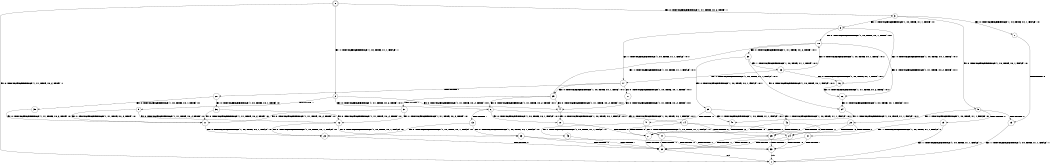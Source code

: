 digraph BCG {
size = "7, 10.5";
center = TRUE;
node [shape = circle];
0 [peripheries = 2];
0 -> 1 [label = "EX !0 !ATOMIC_EXCH_BRANCH (1, +1, TRUE, +0, 2, TRUE) !::"];
0 -> 2 [label = "EX !1 !ATOMIC_EXCH_BRANCH (1, +0, TRUE, +1, 1, FALSE) !::"];
0 -> 3 [label = "EX !0 !ATOMIC_EXCH_BRANCH (1, +1, TRUE, +0, 2, TRUE) !::"];
2 -> 4 [label = "EX !0 !ATOMIC_EXCH_BRANCH (1, +1, TRUE, +0, 2, TRUE) !:0:1:"];
2 -> 5 [label = "TERMINATE !1"];
2 -> 6 [label = "EX !0 !ATOMIC_EXCH_BRANCH (1, +1, TRUE, +0, 2, TRUE) !:0:1:"];
3 -> 7 [label = "EX !0 !ATOMIC_EXCH_BRANCH (1, +0, TRUE, +0, 1, FALSE) !:0:"];
3 -> 8 [label = "EX !1 !ATOMIC_EXCH_BRANCH (1, +0, TRUE, +1, 1, TRUE) !:0:"];
3 -> 9 [label = "EX !0 !ATOMIC_EXCH_BRANCH (1, +0, TRUE, +0, 1, FALSE) !:0:"];
4 -> 10 [label = "EX !0 !ATOMIC_EXCH_BRANCH (1, +0, TRUE, +0, 1, FALSE) !:0:1:"];
5 -> 11 [label = "EX !0 !ATOMIC_EXCH_BRANCH (1, +1, TRUE, +0, 2, TRUE) !:0:"];
5 -> 12 [label = "EX !0 !ATOMIC_EXCH_BRANCH (1, +1, TRUE, +0, 2, TRUE) !:0:"];
6 -> 10 [label = "EX !0 !ATOMIC_EXCH_BRANCH (1, +0, TRUE, +0, 1, FALSE) !:0:1:"];
6 -> 13 [label = "TERMINATE !1"];
6 -> 14 [label = "EX !0 !ATOMIC_EXCH_BRANCH (1, +0, TRUE, +0, 1, FALSE) !:0:1:"];
7 -> 15 [label = "TERMINATE !0"];
8 -> 16 [label = "EX !0 !ATOMIC_EXCH_BRANCH (1, +0, TRUE, +0, 1, TRUE) !:0:1:"];
8 -> 17 [label = "EX !1 !ATOMIC_EXCH_BRANCH (1, +0, TRUE, +1, 1, FALSE) !:0:1:"];
8 -> 18 [label = "EX !0 !ATOMIC_EXCH_BRANCH (1, +0, TRUE, +0, 1, TRUE) !:0:1:"];
9 -> 15 [label = "TERMINATE !0"];
9 -> 19 [label = "TERMINATE !0"];
9 -> 20 [label = "EX !1 !ATOMIC_EXCH_BRANCH (1, +0, TRUE, +1, 1, FALSE) !:0:"];
10 -> 21 [label = "TERMINATE !0"];
11 -> 22 [label = "EX !0 !ATOMIC_EXCH_BRANCH (1, +0, TRUE, +0, 1, FALSE) !:0:"];
12 -> 22 [label = "EX !0 !ATOMIC_EXCH_BRANCH (1, +0, TRUE, +0, 1, FALSE) !:0:"];
12 -> 23 [label = "EX !0 !ATOMIC_EXCH_BRANCH (1, +0, TRUE, +0, 1, FALSE) !:0:"];
13 -> 22 [label = "EX !0 !ATOMIC_EXCH_BRANCH (1, +0, TRUE, +0, 1, FALSE) !:0:"];
13 -> 23 [label = "EX !0 !ATOMIC_EXCH_BRANCH (1, +0, TRUE, +0, 1, FALSE) !:0:"];
14 -> 21 [label = "TERMINATE !0"];
14 -> 24 [label = "TERMINATE !1"];
14 -> 25 [label = "TERMINATE !0"];
15 -> 1 [label = "EX !1 !ATOMIC_EXCH_BRANCH (1, +0, TRUE, +1, 1, FALSE) !::"];
16 -> 26 [label = "EX !0 !ATOMIC_EXCH_BRANCH (1, +1, TRUE, +0, 2, TRUE) !:0:1:"];
17 -> 27 [label = "EX !0 !ATOMIC_EXCH_BRANCH (1, +0, TRUE, +0, 1, TRUE) !:0:1:"];
17 -> 28 [label = "TERMINATE !1"];
17 -> 29 [label = "EX !0 !ATOMIC_EXCH_BRANCH (1, +0, TRUE, +0, 1, TRUE) !:0:1:"];
18 -> 26 [label = "EX !0 !ATOMIC_EXCH_BRANCH (1, +1, TRUE, +0, 2, TRUE) !:0:1:"];
18 -> 29 [label = "EX !1 !ATOMIC_EXCH_BRANCH (1, +0, TRUE, +1, 1, FALSE) !:0:1:"];
18 -> 30 [label = "EX !0 !ATOMIC_EXCH_BRANCH (1, +1, TRUE, +0, 2, TRUE) !:0:1:"];
19 -> 1 [label = "EX !1 !ATOMIC_EXCH_BRANCH (1, +0, TRUE, +1, 1, FALSE) !::"];
19 -> 31 [label = "EX !1 !ATOMIC_EXCH_BRANCH (1, +0, TRUE, +1, 1, FALSE) !::"];
20 -> 21 [label = "TERMINATE !0"];
20 -> 24 [label = "TERMINATE !1"];
20 -> 25 [label = "TERMINATE !0"];
21 -> 32 [label = "TERMINATE !1"];
22 -> 32 [label = "TERMINATE !0"];
23 -> 32 [label = "TERMINATE !0"];
23 -> 33 [label = "TERMINATE !0"];
24 -> 32 [label = "TERMINATE !0"];
24 -> 33 [label = "TERMINATE !0"];
25 -> 32 [label = "TERMINATE !1"];
25 -> 33 [label = "TERMINATE !1"];
26 -> 34 [label = "EX !0 !ATOMIC_EXCH_BRANCH (1, +0, TRUE, +0, 1, FALSE) !:0:1:"];
27 -> 4 [label = "EX !0 !ATOMIC_EXCH_BRANCH (1, +1, TRUE, +0, 2, TRUE) !:0:1:"];
28 -> 35 [label = "EX !0 !ATOMIC_EXCH_BRANCH (1, +0, TRUE, +0, 1, TRUE) !:0:"];
28 -> 36 [label = "EX !0 !ATOMIC_EXCH_BRANCH (1, +0, TRUE, +0, 1, TRUE) !:0:"];
29 -> 4 [label = "EX !0 !ATOMIC_EXCH_BRANCH (1, +1, TRUE, +0, 2, TRUE) !:0:1:"];
29 -> 37 [label = "TERMINATE !1"];
29 -> 6 [label = "EX !0 !ATOMIC_EXCH_BRANCH (1, +1, TRUE, +0, 2, TRUE) !:0:1:"];
30 -> 34 [label = "EX !0 !ATOMIC_EXCH_BRANCH (1, +0, TRUE, +0, 1, FALSE) !:0:1:"];
30 -> 38 [label = "EX !1 !ATOMIC_EXCH_BRANCH (1, +0, TRUE, +1, 1, TRUE) !:0:1:"];
30 -> 39 [label = "EX !0 !ATOMIC_EXCH_BRANCH (1, +0, TRUE, +0, 1, FALSE) !:0:1:"];
31 -> 32 [label = "TERMINATE !1"];
31 -> 33 [label = "TERMINATE !1"];
32 -> 1 [label = "exit"];
33 -> 1 [label = "exit"];
34 -> 40 [label = "EX !1 !ATOMIC_EXCH_BRANCH (1, +0, TRUE, +1, 1, FALSE) !:0:1:"];
35 -> 11 [label = "EX !0 !ATOMIC_EXCH_BRANCH (1, +1, TRUE, +0, 2, TRUE) !:0:"];
36 -> 11 [label = "EX !0 !ATOMIC_EXCH_BRANCH (1, +1, TRUE, +0, 2, TRUE) !:0:"];
36 -> 12 [label = "EX !0 !ATOMIC_EXCH_BRANCH (1, +1, TRUE, +0, 2, TRUE) !:0:"];
37 -> 11 [label = "EX !0 !ATOMIC_EXCH_BRANCH (1, +1, TRUE, +0, 2, TRUE) !:0:"];
37 -> 12 [label = "EX !0 !ATOMIC_EXCH_BRANCH (1, +1, TRUE, +0, 2, TRUE) !:0:"];
38 -> 16 [label = "EX !0 !ATOMIC_EXCH_BRANCH (1, +0, TRUE, +0, 1, TRUE) !:0:1:"];
38 -> 17 [label = "EX !1 !ATOMIC_EXCH_BRANCH (1, +0, TRUE, +1, 1, FALSE) !:0:1:"];
38 -> 18 [label = "EX !0 !ATOMIC_EXCH_BRANCH (1, +0, TRUE, +0, 1, TRUE) !:0:1:"];
39 -> 40 [label = "EX !1 !ATOMIC_EXCH_BRANCH (1, +0, TRUE, +1, 1, FALSE) !:0:1:"];
39 -> 41 [label = "TERMINATE !0"];
39 -> 42 [label = "EX !1 !ATOMIC_EXCH_BRANCH (1, +0, TRUE, +1, 1, FALSE) !:0:1:"];
40 -> 21 [label = "TERMINATE !0"];
41 -> 43 [label = "EX !1 !ATOMIC_EXCH_BRANCH (1, +0, TRUE, +1, 1, FALSE) !:1:"];
41 -> 44 [label = "EX !1 !ATOMIC_EXCH_BRANCH (1, +0, TRUE, +1, 1, FALSE) !:1:"];
42 -> 21 [label = "TERMINATE !0"];
42 -> 24 [label = "TERMINATE !1"];
42 -> 25 [label = "TERMINATE !0"];
43 -> 32 [label = "TERMINATE !1"];
44 -> 32 [label = "TERMINATE !1"];
44 -> 33 [label = "TERMINATE !1"];
}
